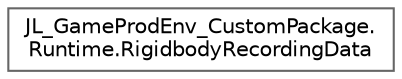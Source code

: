 digraph "Graphical Class Hierarchy"
{
 // LATEX_PDF_SIZE
  bgcolor="transparent";
  edge [fontname=Helvetica,fontsize=10,labelfontname=Helvetica,labelfontsize=10];
  node [fontname=Helvetica,fontsize=10,shape=box,height=0.2,width=0.4];
  rankdir="LR";
  Node0 [id="Node000000",label="JL_GameProdEnv_CustomPackage.\lRuntime.RigidbodyRecordingData",height=0.2,width=0.4,color="grey40", fillcolor="white", style="filled",URL="$class_j_l___game_prod_env___custom_package_1_1_runtime_1_1_rigidbody_recording_data.html",tooltip="Represents a recording of transform data for a Rigidbody component. This is used to capture and store..."];
}
